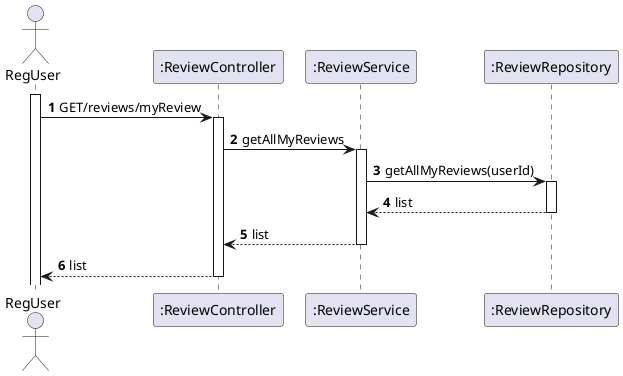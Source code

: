 @startuml
'https://plantuml.com/sequence-diagram

autoactivate on
autonumber

actor "RegUser" as User
participant ":ReviewController" as Ctrl
participant ":ReviewService" as Service
participant ":ReviewRepository" as Rep

activate User


User -> Ctrl: GET/reviews/myReview
Ctrl -> Service: getAllMyReviews
''Ver como obter userID
Service -> Rep: getAllMyReviews(userId)
Rep --> Service: list
Service --> Ctrl: list
Ctrl --> User: list
@enduml
